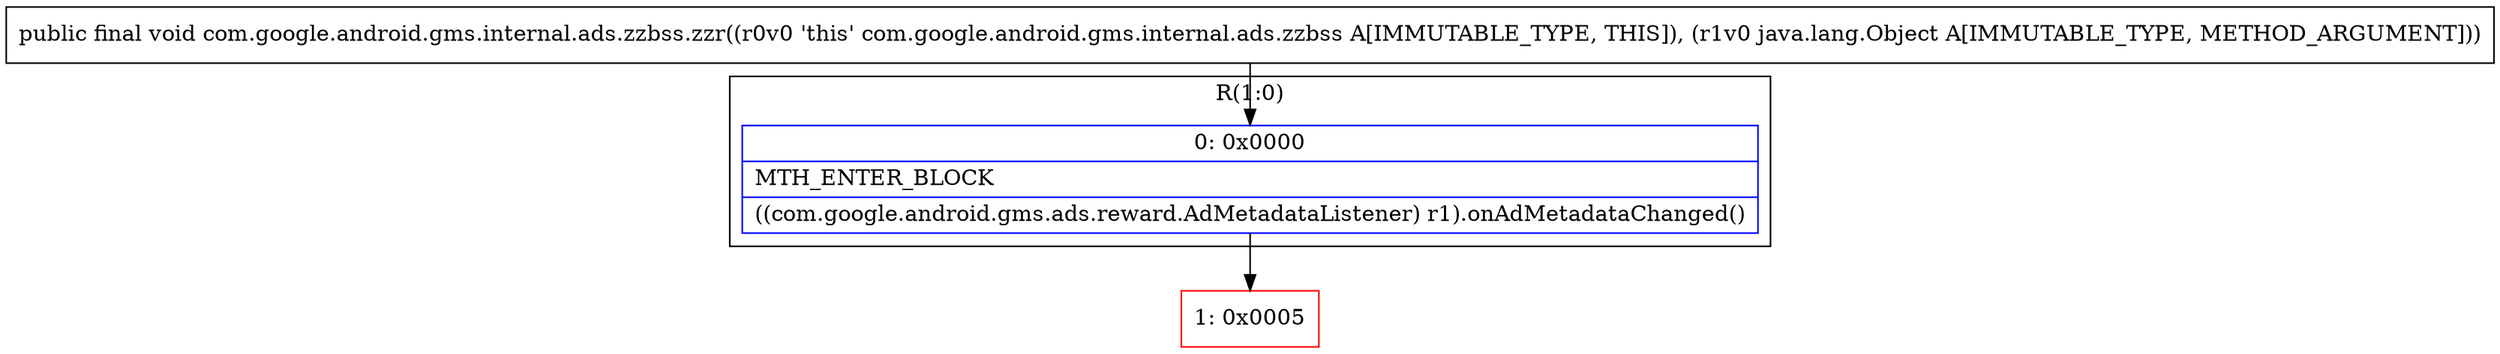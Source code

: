digraph "CFG forcom.google.android.gms.internal.ads.zzbss.zzr(Ljava\/lang\/Object;)V" {
subgraph cluster_Region_524705399 {
label = "R(1:0)";
node [shape=record,color=blue];
Node_0 [shape=record,label="{0\:\ 0x0000|MTH_ENTER_BLOCK\l|((com.google.android.gms.ads.reward.AdMetadataListener) r1).onAdMetadataChanged()\l}"];
}
Node_1 [shape=record,color=red,label="{1\:\ 0x0005}"];
MethodNode[shape=record,label="{public final void com.google.android.gms.internal.ads.zzbss.zzr((r0v0 'this' com.google.android.gms.internal.ads.zzbss A[IMMUTABLE_TYPE, THIS]), (r1v0 java.lang.Object A[IMMUTABLE_TYPE, METHOD_ARGUMENT])) }"];
MethodNode -> Node_0;
Node_0 -> Node_1;
}

